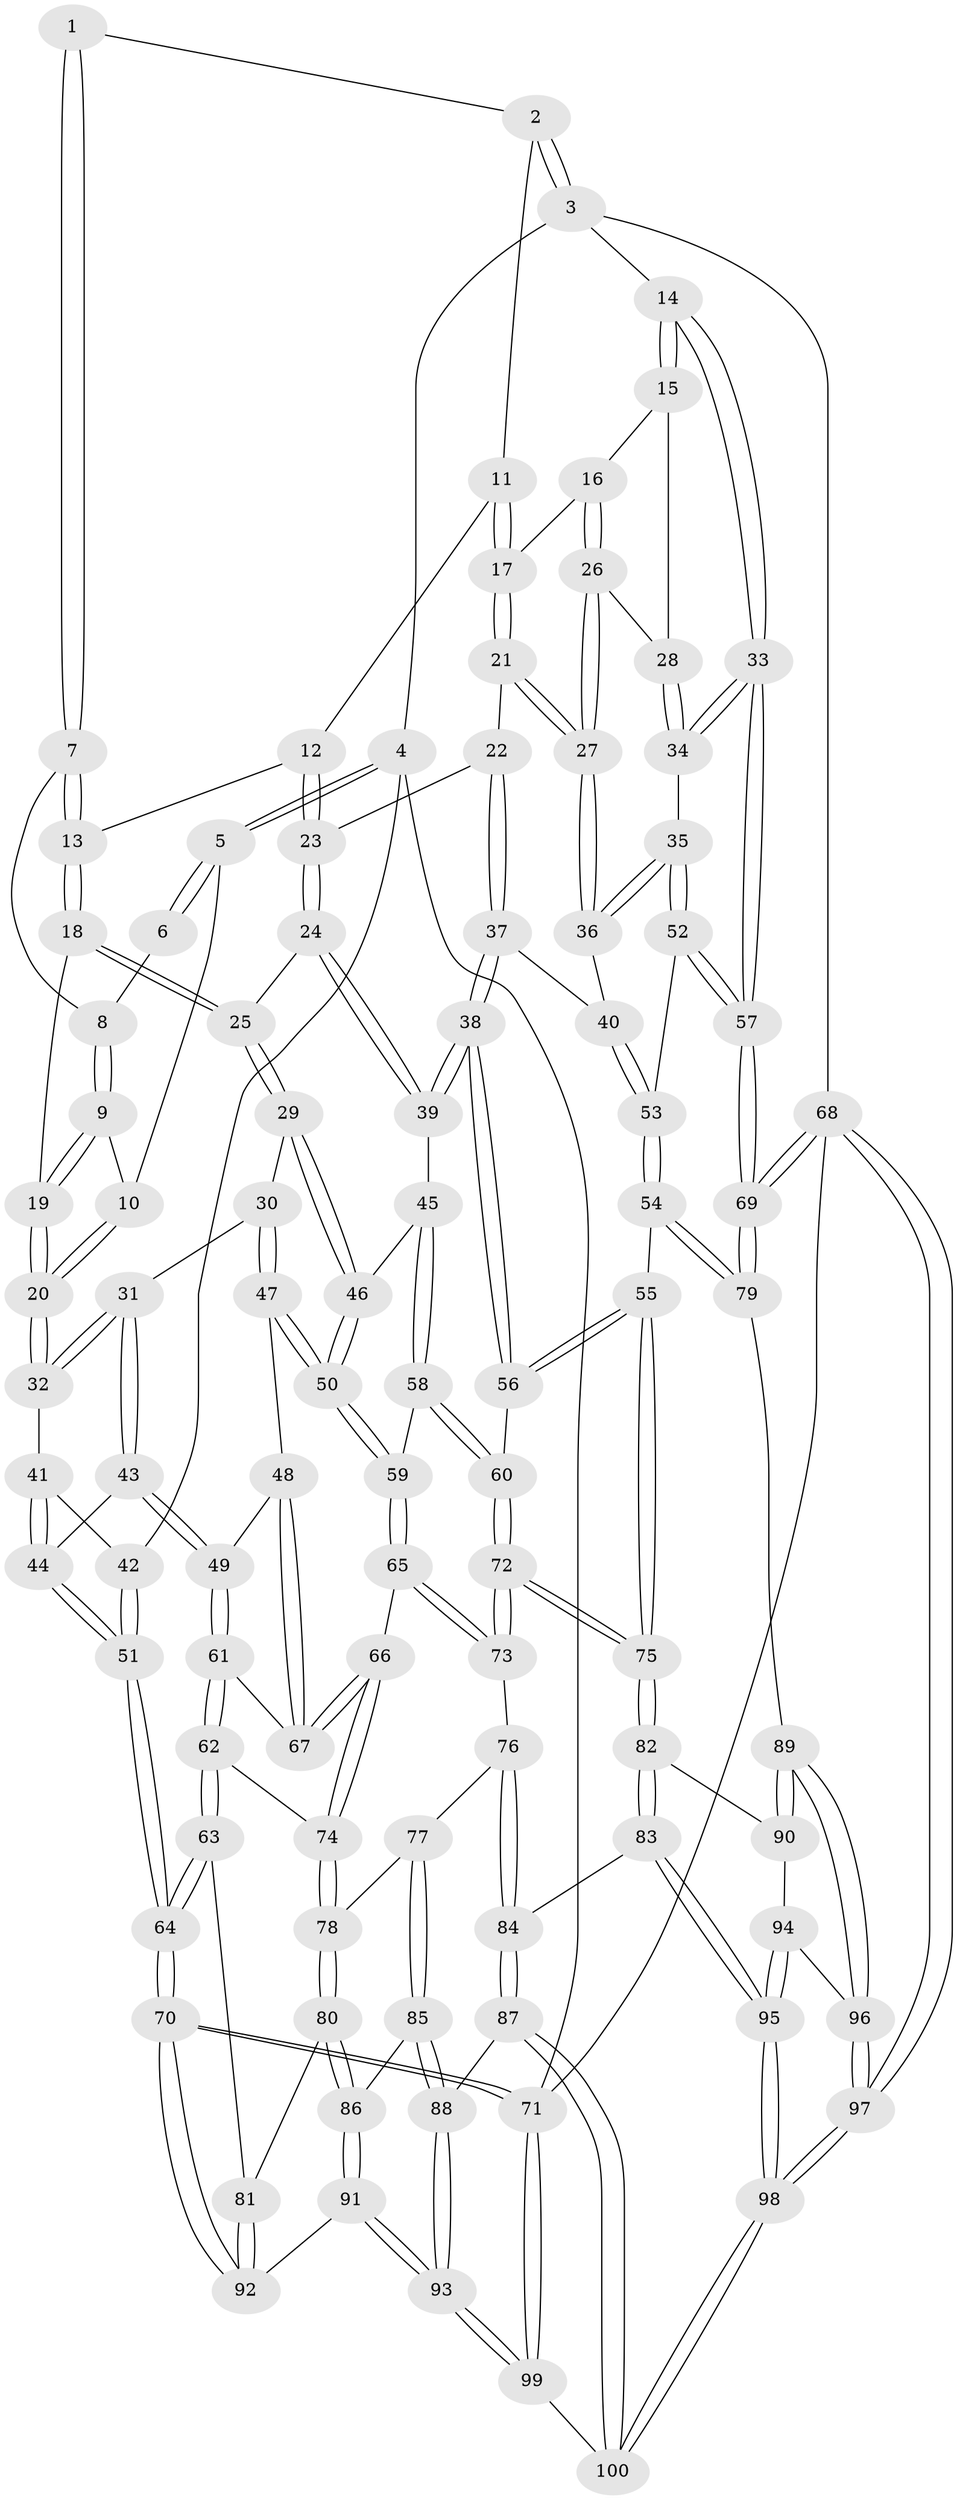 // Generated by graph-tools (version 1.1) at 2025/59/03/09/25 04:59:46]
// undirected, 100 vertices, 247 edges
graph export_dot {
graph [start="1"]
  node [color=gray90,style=filled];
  1 [pos="+0.5053136960108509+0"];
  2 [pos="+0.9430347447090272+0"];
  3 [pos="+1+0"];
  4 [pos="+0+0"];
  5 [pos="+0+0"];
  6 [pos="+0.29075158100709303+0"];
  7 [pos="+0.5027352054542897+0.05477263514591369"];
  8 [pos="+0.29885356733083107+0"];
  9 [pos="+0.2876449940334304+0.07821612512122571"];
  10 [pos="+0.09931377951321943+0.013335005797330515"];
  11 [pos="+0.8558167875756381+0"];
  12 [pos="+0.5940251123793525+0.10564497592930751"];
  13 [pos="+0.5073470074991985+0.09043722319803274"];
  14 [pos="+1+0"];
  15 [pos="+1+0.17444538198138299"];
  16 [pos="+0.8939514466367282+0.2003033854935336"];
  17 [pos="+0.8031083534350811+0.1455332032697903"];
  18 [pos="+0.45301421188992785+0.14428610334685354"];
  19 [pos="+0.2885878429328652+0.08267820078172503"];
  20 [pos="+0.17947802761071666+0.23651856374167632"];
  21 [pos="+0.7448562571650359+0.20763651472340192"];
  22 [pos="+0.7117308944900004+0.22278889472599683"];
  23 [pos="+0.6846218695091381+0.2199778109370036"];
  24 [pos="+0.5700632724598814+0.3109858834547206"];
  25 [pos="+0.4472107474892702+0.24246409464010396"];
  26 [pos="+0.8981765285172705+0.26238045366736523"];
  27 [pos="+0.8671116163120731+0.32134932900321495"];
  28 [pos="+0.960717830621932+0.2698167295046767"];
  29 [pos="+0.35303923731053005+0.3217520330810617"];
  30 [pos="+0.30785803072214135+0.3190059144856272"];
  31 [pos="+0.18207210640767169+0.2653704962942509"];
  32 [pos="+0.17699551754960421+0.24396344862000488"];
  33 [pos="+1+0.37446047036361596"];
  34 [pos="+1+0.37799825688575145"];
  35 [pos="+0.921863174718118+0.40341130988374924"];
  36 [pos="+0.8765354941248571+0.38323673398658437"];
  37 [pos="+0.7502039976637915+0.4082134752000915"];
  38 [pos="+0.7114938815669843+0.43763920213250895"];
  39 [pos="+0.5818772838767695+0.4000143462693841"];
  40 [pos="+0.7980868437767087+0.4073541286094151"];
  41 [pos="+0.06464884041008671+0.19441803283679576"];
  42 [pos="+0+0"];
  43 [pos="+0.09055788135197733+0.39160168560621406"];
  44 [pos="+0+0.3848536937597635"];
  45 [pos="+0.5499199180018467+0.4343318009608918"];
  46 [pos="+0.4122205962437259+0.43388996793832535"];
  47 [pos="+0.2622483912443518+0.4833776663844967"];
  48 [pos="+0.26056006339434223+0.48478533345258307"];
  49 [pos="+0.10586058297893826+0.4325496353587472"];
  50 [pos="+0.39313105551767463+0.4891908562654785"];
  51 [pos="+0+0.3872155115989946"];
  52 [pos="+0.9228738867335676+0.5312600595757401"];
  53 [pos="+0.8557974391235887+0.6170977442073206"];
  54 [pos="+0.835815471635385+0.6574328321923923"];
  55 [pos="+0.8146538412854255+0.6528541916636048"];
  56 [pos="+0.7109885270440888+0.5255542965530718"];
  57 [pos="+1+0.5741663385840602"];
  58 [pos="+0.5525080491611201+0.5440931635367757"];
  59 [pos="+0.3938483677766755+0.49561470629174825"];
  60 [pos="+0.562542388009333+0.5897858237335205"];
  61 [pos="+0.10347259955862409+0.5346593705913568"];
  62 [pos="+0.10163395090150451+0.5514653689182573"];
  63 [pos="+0+0.672005826268478"];
  64 [pos="+0+0.6733813140939133"];
  65 [pos="+0.38440672824066496+0.6104161170886158"];
  66 [pos="+0.26644835966466607+0.608514817379392"];
  67 [pos="+0.2583560519330109+0.5178323981950669"];
  68 [pos="+1+1"];
  69 [pos="+1+0.7885186394837269"];
  70 [pos="+0+1"];
  71 [pos="+0+1"];
  72 [pos="+0.5263683842421698+0.6947302987162488"];
  73 [pos="+0.4015416089017425+0.6271874728826593"];
  74 [pos="+0.21758972556756567+0.6403605262621405"];
  75 [pos="+0.5496257032515697+0.7507382878589373"];
  76 [pos="+0.31416527264576527+0.7439856819999289"];
  77 [pos="+0.2970272709684788+0.7496684785488867"];
  78 [pos="+0.21001669741779502+0.6783427358396528"];
  79 [pos="+0.8765635543830665+0.7106874886018059"];
  80 [pos="+0.16321709399487166+0.7326279010312399"];
  81 [pos="+0.014349328369265689+0.7183747099742253"];
  82 [pos="+0.5492938152663559+0.7532406076832776"];
  83 [pos="+0.5295058772834813+0.8102723229283547"];
  84 [pos="+0.5125238656078194+0.8244666363644139"];
  85 [pos="+0.2882009346803831+0.8294347381080907"];
  86 [pos="+0.17339912450769804+0.7967873094662111"];
  87 [pos="+0.4975169746032877+0.841642520213704"];
  88 [pos="+0.3402093110740585+0.9152366355485494"];
  89 [pos="+0.8226648774074683+0.8513440815431736"];
  90 [pos="+0.6741206537184216+0.8002862381226622"];
  91 [pos="+0.13262875030545454+0.888264580041624"];
  92 [pos="+0.08031054506272907+0.8882216370990934"];
  93 [pos="+0.2662498927460474+1"];
  94 [pos="+0.7401341972791281+0.8950570922686922"];
  95 [pos="+0.6455813384735617+0.925076072938172"];
  96 [pos="+0.8220544282508552+0.872337770388403"];
  97 [pos="+1+1"];
  98 [pos="+0.7387711720834574+1"];
  99 [pos="+0.2522414148933233+1"];
  100 [pos="+0.5249546326650527+1"];
  1 -- 2;
  1 -- 7;
  1 -- 7;
  2 -- 3;
  2 -- 3;
  2 -- 11;
  3 -- 4;
  3 -- 14;
  3 -- 68;
  4 -- 5;
  4 -- 5;
  4 -- 42;
  4 -- 71;
  5 -- 6;
  5 -- 6;
  5 -- 10;
  6 -- 8;
  7 -- 8;
  7 -- 13;
  7 -- 13;
  8 -- 9;
  8 -- 9;
  9 -- 10;
  9 -- 19;
  9 -- 19;
  10 -- 20;
  10 -- 20;
  11 -- 12;
  11 -- 17;
  11 -- 17;
  12 -- 13;
  12 -- 23;
  12 -- 23;
  13 -- 18;
  13 -- 18;
  14 -- 15;
  14 -- 15;
  14 -- 33;
  14 -- 33;
  15 -- 16;
  15 -- 28;
  16 -- 17;
  16 -- 26;
  16 -- 26;
  17 -- 21;
  17 -- 21;
  18 -- 19;
  18 -- 25;
  18 -- 25;
  19 -- 20;
  19 -- 20;
  20 -- 32;
  20 -- 32;
  21 -- 22;
  21 -- 27;
  21 -- 27;
  22 -- 23;
  22 -- 37;
  22 -- 37;
  23 -- 24;
  23 -- 24;
  24 -- 25;
  24 -- 39;
  24 -- 39;
  25 -- 29;
  25 -- 29;
  26 -- 27;
  26 -- 27;
  26 -- 28;
  27 -- 36;
  27 -- 36;
  28 -- 34;
  28 -- 34;
  29 -- 30;
  29 -- 46;
  29 -- 46;
  30 -- 31;
  30 -- 47;
  30 -- 47;
  31 -- 32;
  31 -- 32;
  31 -- 43;
  31 -- 43;
  32 -- 41;
  33 -- 34;
  33 -- 34;
  33 -- 57;
  33 -- 57;
  34 -- 35;
  35 -- 36;
  35 -- 36;
  35 -- 52;
  35 -- 52;
  36 -- 40;
  37 -- 38;
  37 -- 38;
  37 -- 40;
  38 -- 39;
  38 -- 39;
  38 -- 56;
  38 -- 56;
  39 -- 45;
  40 -- 53;
  40 -- 53;
  41 -- 42;
  41 -- 44;
  41 -- 44;
  42 -- 51;
  42 -- 51;
  43 -- 44;
  43 -- 49;
  43 -- 49;
  44 -- 51;
  44 -- 51;
  45 -- 46;
  45 -- 58;
  45 -- 58;
  46 -- 50;
  46 -- 50;
  47 -- 48;
  47 -- 50;
  47 -- 50;
  48 -- 49;
  48 -- 67;
  48 -- 67;
  49 -- 61;
  49 -- 61;
  50 -- 59;
  50 -- 59;
  51 -- 64;
  51 -- 64;
  52 -- 53;
  52 -- 57;
  52 -- 57;
  53 -- 54;
  53 -- 54;
  54 -- 55;
  54 -- 79;
  54 -- 79;
  55 -- 56;
  55 -- 56;
  55 -- 75;
  55 -- 75;
  56 -- 60;
  57 -- 69;
  57 -- 69;
  58 -- 59;
  58 -- 60;
  58 -- 60;
  59 -- 65;
  59 -- 65;
  60 -- 72;
  60 -- 72;
  61 -- 62;
  61 -- 62;
  61 -- 67;
  62 -- 63;
  62 -- 63;
  62 -- 74;
  63 -- 64;
  63 -- 64;
  63 -- 81;
  64 -- 70;
  64 -- 70;
  65 -- 66;
  65 -- 73;
  65 -- 73;
  66 -- 67;
  66 -- 67;
  66 -- 74;
  66 -- 74;
  68 -- 69;
  68 -- 69;
  68 -- 97;
  68 -- 97;
  68 -- 71;
  69 -- 79;
  69 -- 79;
  70 -- 71;
  70 -- 71;
  70 -- 92;
  70 -- 92;
  71 -- 99;
  71 -- 99;
  72 -- 73;
  72 -- 73;
  72 -- 75;
  72 -- 75;
  73 -- 76;
  74 -- 78;
  74 -- 78;
  75 -- 82;
  75 -- 82;
  76 -- 77;
  76 -- 84;
  76 -- 84;
  77 -- 78;
  77 -- 85;
  77 -- 85;
  78 -- 80;
  78 -- 80;
  79 -- 89;
  80 -- 81;
  80 -- 86;
  80 -- 86;
  81 -- 92;
  81 -- 92;
  82 -- 83;
  82 -- 83;
  82 -- 90;
  83 -- 84;
  83 -- 95;
  83 -- 95;
  84 -- 87;
  84 -- 87;
  85 -- 86;
  85 -- 88;
  85 -- 88;
  86 -- 91;
  86 -- 91;
  87 -- 88;
  87 -- 100;
  87 -- 100;
  88 -- 93;
  88 -- 93;
  89 -- 90;
  89 -- 90;
  89 -- 96;
  89 -- 96;
  90 -- 94;
  91 -- 92;
  91 -- 93;
  91 -- 93;
  93 -- 99;
  93 -- 99;
  94 -- 95;
  94 -- 95;
  94 -- 96;
  95 -- 98;
  95 -- 98;
  96 -- 97;
  96 -- 97;
  97 -- 98;
  97 -- 98;
  98 -- 100;
  98 -- 100;
  99 -- 100;
}
